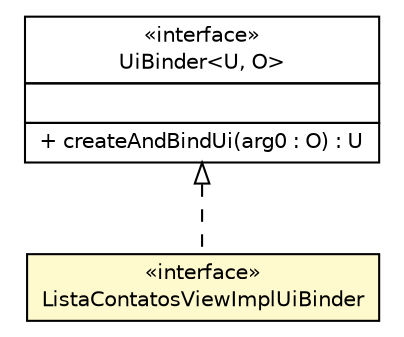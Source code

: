 #!/usr/local/bin/dot
#
# Class diagram 
# Generated by UMLGraph version 5.1 (http://www.umlgraph.org/)
#

digraph G {
	edge [fontname="Helvetica",fontsize=10,labelfontname="Helvetica",labelfontsize=10];
	node [fontname="Helvetica",fontsize=10,shape=plaintext];
	nodesep=0.25;
	ranksep=0.5;
	// br.net.meditec.client.telas.contato.ListaContatosViewImpl.ListaContatosViewImplUiBinder
	c4390 [label=<<table title="br.net.meditec.client.telas.contato.ListaContatosViewImpl.ListaContatosViewImplUiBinder" border="0" cellborder="1" cellspacing="0" cellpadding="2" port="p" bgcolor="lemonChiffon" href="./ListaContatosViewImpl.ListaContatosViewImplUiBinder.html">
		<tr><td><table border="0" cellspacing="0" cellpadding="1">
<tr><td align="center" balign="center"> &#171;interface&#187; </td></tr>
<tr><td align="center" balign="center"> ListaContatosViewImplUiBinder </td></tr>
		</table></td></tr>
		</table>>, fontname="Helvetica", fontcolor="black", fontsize=10.0];
	//br.net.meditec.client.telas.contato.ListaContatosViewImpl.ListaContatosViewImplUiBinder implements com.google.gwt.uibinder.client.UiBinder<U, O>
	c4428:p -> c4390:p [dir=back,arrowtail=empty,style=dashed];
	// com.google.gwt.uibinder.client.UiBinder<U, O>
	c4428 [label=<<table title="com.google.gwt.uibinder.client.UiBinder" border="0" cellborder="1" cellspacing="0" cellpadding="2" port="p" href="http://java.sun.com/j2se/1.4.2/docs/api/com/google/gwt/uibinder/client/UiBinder.html">
		<tr><td><table border="0" cellspacing="0" cellpadding="1">
<tr><td align="center" balign="center"> &#171;interface&#187; </td></tr>
<tr><td align="center" balign="center"> UiBinder&lt;U, O&gt; </td></tr>
		</table></td></tr>
		<tr><td><table border="0" cellspacing="0" cellpadding="1">
<tr><td align="left" balign="left">  </td></tr>
		</table></td></tr>
		<tr><td><table border="0" cellspacing="0" cellpadding="1">
<tr><td align="left" balign="left"> + createAndBindUi(arg0 : O) : U </td></tr>
		</table></td></tr>
		</table>>, fontname="Helvetica", fontcolor="black", fontsize=10.0];
}

